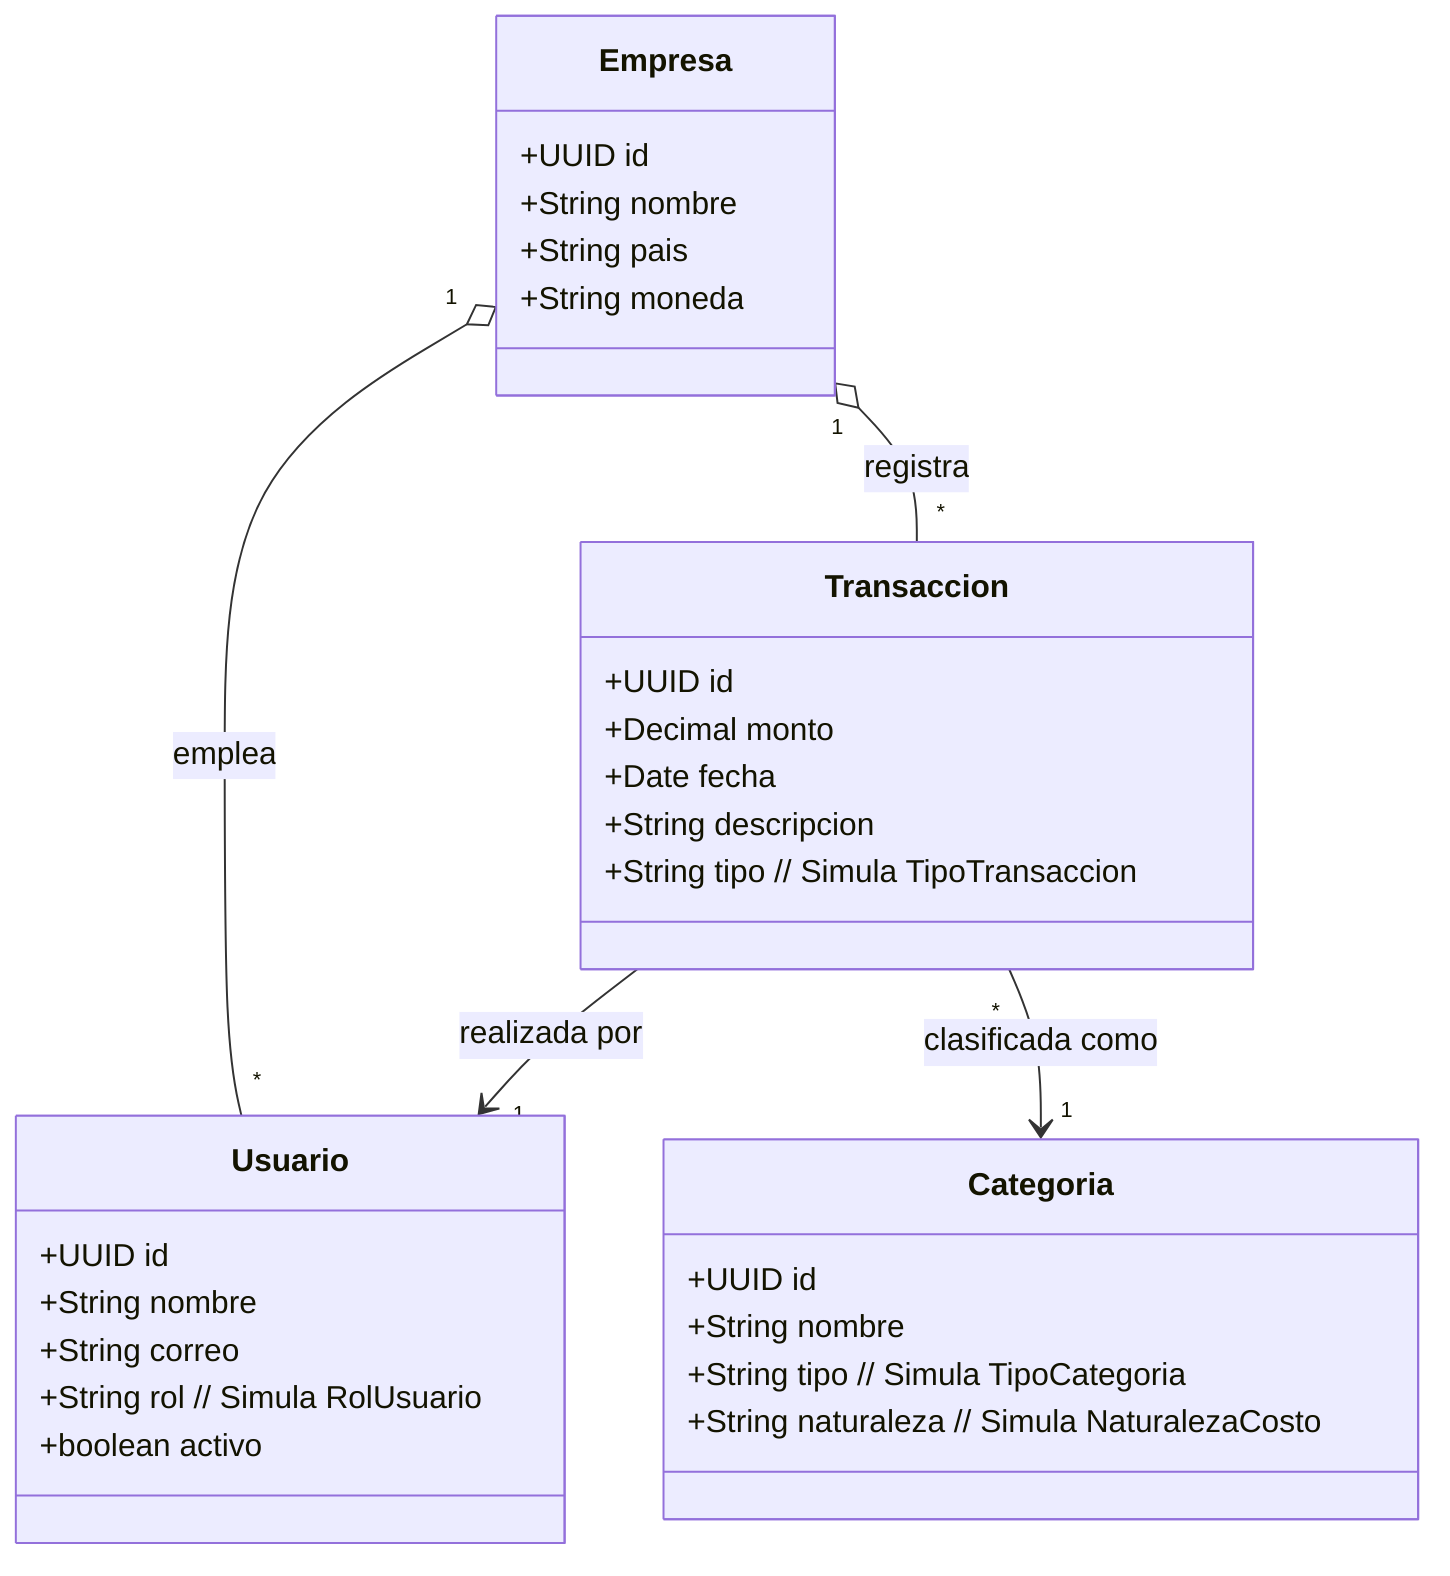 classDiagram
  class Empresa {
    +UUID id
    +String nombre
    +String pais
    +String moneda
  }

  class Usuario {
    +UUID id
    +String nombre
    +String correo
    +String rol  // Simula RolUsuario
    +boolean activo
  }

  class Transaccion {
    +UUID id
    +Decimal monto
    +Date fecha
    +String descripcion
    +String tipo  // Simula TipoTransaccion
  }

  class Categoria {
    +UUID id
    +String nombre
    +String tipo  // Simula TipoCategoria
    +String naturaleza  // Simula NaturalezaCosto
  }

  Empresa "1" o-- "*" Usuario : emplea
  Empresa "1" o-- "*" Transaccion : registra
  Transaccion "*" --> "1" Usuario : realizada por
  Transaccion "*" --> "1" Categoria : clasificada como